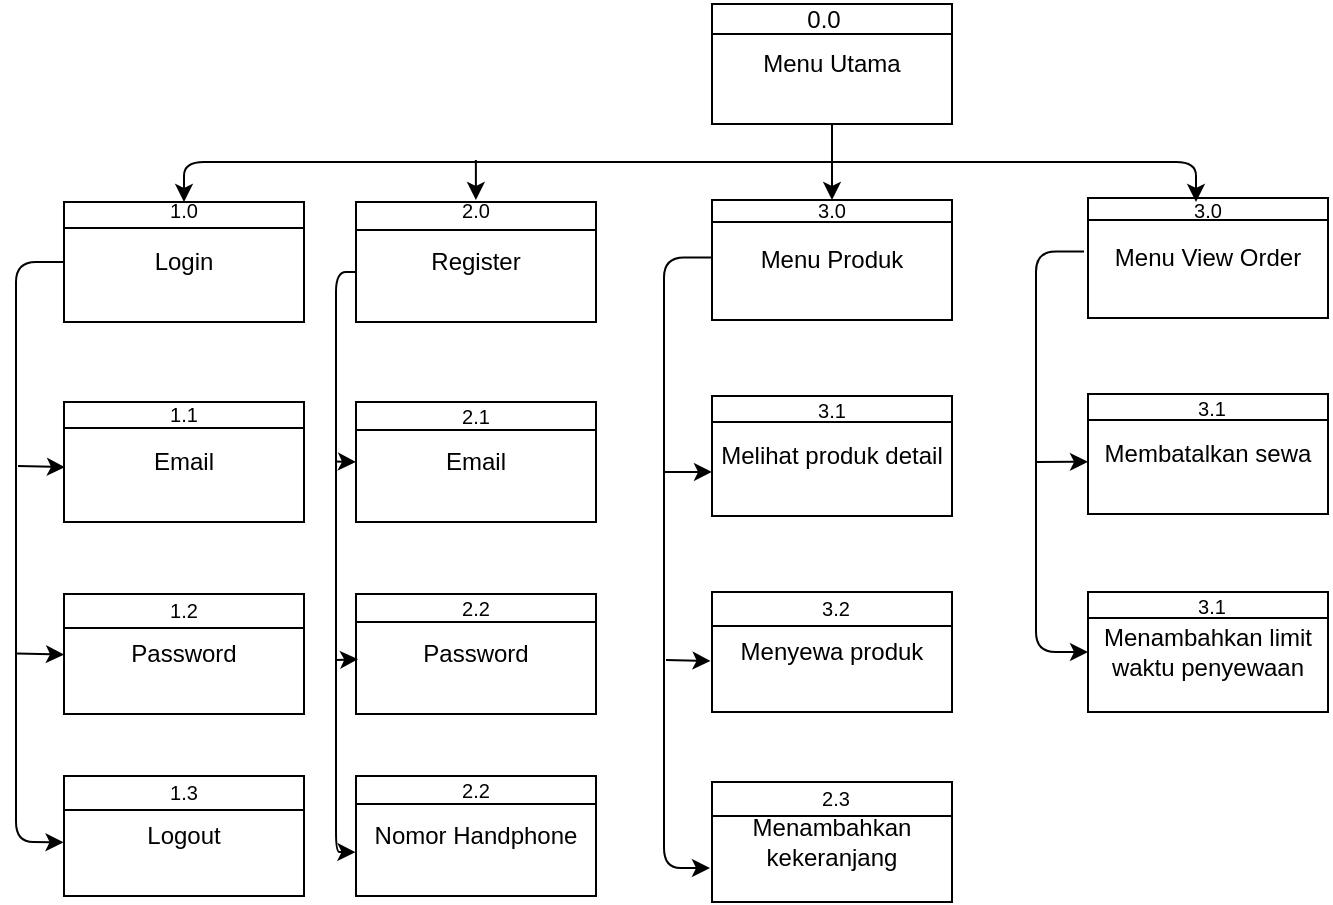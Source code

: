 <mxfile version="14.6.0" type="device"><diagram id="lVv5iqUXCTrWjrHLMf5i" name="Page-1"><mxGraphModel dx="1032" dy="578" grid="1" gridSize="10" guides="1" tooltips="1" connect="1" arrows="1" fold="1" page="1" pageScale="1" pageWidth="827" pageHeight="1169" math="0" shadow="0"><root><mxCell id="0"/><mxCell id="1" parent="0"/><mxCell id="Bnqkddr9EwuMt8ZWQprq-1" value="Menu Utama" style="rounded=0;whiteSpace=wrap;html=1;" vertex="1" parent="1"><mxGeometry x="358" y="96" width="120" height="60" as="geometry"/></mxCell><mxCell id="Bnqkddr9EwuMt8ZWQprq-2" value="Login" style="rounded=0;whiteSpace=wrap;html=1;" vertex="1" parent="1"><mxGeometry x="34" y="195" width="120" height="60" as="geometry"/></mxCell><mxCell id="Bnqkddr9EwuMt8ZWQprq-3" value="Menu Produk" style="rounded=0;whiteSpace=wrap;html=1;" vertex="1" parent="1"><mxGeometry x="358" y="194" width="120" height="60" as="geometry"/></mxCell><mxCell id="Bnqkddr9EwuMt8ZWQprq-4" value="Menu View Order" style="rounded=0;whiteSpace=wrap;html=1;" vertex="1" parent="1"><mxGeometry x="546" y="193" width="120" height="60" as="geometry"/></mxCell><mxCell id="Bnqkddr9EwuMt8ZWQprq-5" value="" style="endArrow=none;html=1;exitX=0;exitY=0.25;exitDx=0;exitDy=0;entryX=1;entryY=0.25;entryDx=0;entryDy=0;" edge="1" parent="1" source="Bnqkddr9EwuMt8ZWQprq-1" target="Bnqkddr9EwuMt8ZWQprq-1"><mxGeometry width="50" height="50" relative="1" as="geometry"><mxPoint x="368" y="260" as="sourcePoint"/><mxPoint x="418" y="210" as="targetPoint"/></mxGeometry></mxCell><mxCell id="Bnqkddr9EwuMt8ZWQprq-6" value="" style="endArrow=classic;startArrow=classic;html=1;exitX=0.5;exitY=0;exitDx=0;exitDy=0;" edge="1" parent="1" source="Bnqkddr9EwuMt8ZWQprq-2"><mxGeometry width="50" height="50" relative="1" as="geometry"><mxPoint x="162" y="175" as="sourcePoint"/><mxPoint x="600" y="195" as="targetPoint"/><Array as="points"><mxPoint x="94" y="175"/><mxPoint x="157" y="175"/><mxPoint x="600" y="175"/></Array></mxGeometry></mxCell><mxCell id="Bnqkddr9EwuMt8ZWQprq-7" value="" style="endArrow=classic;html=1;" edge="1" parent="1" source="Bnqkddr9EwuMt8ZWQprq-1" target="Bnqkddr9EwuMt8ZWQprq-3"><mxGeometry width="50" height="50" relative="1" as="geometry"><mxPoint x="367" y="323" as="sourcePoint"/><mxPoint x="359" y="186" as="targetPoint"/></mxGeometry></mxCell><mxCell id="Bnqkddr9EwuMt8ZWQprq-8" value="0.0" style="text;html=1;strokeColor=none;fillColor=none;align=center;verticalAlign=middle;whiteSpace=wrap;rounded=0;" vertex="1" parent="1"><mxGeometry x="394" y="94" width="40" height="20" as="geometry"/></mxCell><mxCell id="Bnqkddr9EwuMt8ZWQprq-9" value="" style="endArrow=none;html=1;exitX=0;exitY=0.25;exitDx=0;exitDy=0;entryX=1;entryY=0.25;entryDx=0;entryDy=0;" edge="1" parent="1"><mxGeometry width="50" height="50" relative="1" as="geometry"><mxPoint x="358" y="205.0" as="sourcePoint"/><mxPoint x="478" y="205.0" as="targetPoint"/></mxGeometry></mxCell><mxCell id="Bnqkddr9EwuMt8ZWQprq-10" value="" style="endArrow=none;html=1;exitX=0;exitY=0.25;exitDx=0;exitDy=0;entryX=1;entryY=0.25;entryDx=0;entryDy=0;" edge="1" parent="1"><mxGeometry width="50" height="50" relative="1" as="geometry"><mxPoint x="34" y="208" as="sourcePoint"/><mxPoint x="154" y="208" as="targetPoint"/></mxGeometry></mxCell><mxCell id="Bnqkddr9EwuMt8ZWQprq-11" value="" style="endArrow=none;html=1;exitX=0;exitY=0.25;exitDx=0;exitDy=0;entryX=1;entryY=0.25;entryDx=0;entryDy=0;" edge="1" parent="1"><mxGeometry width="50" height="50" relative="1" as="geometry"><mxPoint x="546" y="204.0" as="sourcePoint"/><mxPoint x="666" y="204.0" as="targetPoint"/></mxGeometry></mxCell><mxCell id="Bnqkddr9EwuMt8ZWQprq-12" value="&lt;span style=&quot;font-size: 10px&quot;&gt;3.0&lt;/span&gt;" style="text;html=1;strokeColor=none;fillColor=none;align=center;verticalAlign=middle;whiteSpace=wrap;rounded=0;" vertex="1" parent="1"><mxGeometry x="398" y="189" width="40" height="20" as="geometry"/></mxCell><mxCell id="Bnqkddr9EwuMt8ZWQprq-13" value="&lt;span style=&quot;font-size: 10px&quot;&gt;1.0&lt;/span&gt;" style="text;html=1;strokeColor=none;fillColor=none;align=center;verticalAlign=middle;whiteSpace=wrap;rounded=0;" vertex="1" parent="1"><mxGeometry x="74" y="189" width="40" height="20" as="geometry"/></mxCell><mxCell id="Bnqkddr9EwuMt8ZWQprq-14" value="&lt;span style=&quot;font-size: 10px&quot;&gt;3.0&lt;/span&gt;" style="text;html=1;strokeColor=none;fillColor=none;align=center;verticalAlign=middle;whiteSpace=wrap;rounded=0;" vertex="1" parent="1"><mxGeometry x="586" y="194" width="40" height="9" as="geometry"/></mxCell><mxCell id="Bnqkddr9EwuMt8ZWQprq-15" value="Email" style="rounded=0;whiteSpace=wrap;html=1;" vertex="1" parent="1"><mxGeometry x="34" y="295" width="120" height="60" as="geometry"/></mxCell><mxCell id="Bnqkddr9EwuMt8ZWQprq-16" value="" style="endArrow=none;html=1;exitX=0;exitY=0.25;exitDx=0;exitDy=0;entryX=1;entryY=0.25;entryDx=0;entryDy=0;" edge="1" parent="1"><mxGeometry width="50" height="50" relative="1" as="geometry"><mxPoint x="34" y="308" as="sourcePoint"/><mxPoint x="154" y="308" as="targetPoint"/></mxGeometry></mxCell><mxCell id="Bnqkddr9EwuMt8ZWQprq-17" value="Password" style="rounded=0;whiteSpace=wrap;html=1;" vertex="1" parent="1"><mxGeometry x="34" y="391" width="120" height="60" as="geometry"/></mxCell><mxCell id="Bnqkddr9EwuMt8ZWQprq-18" value="" style="endArrow=none;html=1;exitX=0;exitY=0.25;exitDx=0;exitDy=0;entryX=1;entryY=0.25;entryDx=0;entryDy=0;" edge="1" parent="1"><mxGeometry width="50" height="50" relative="1" as="geometry"><mxPoint x="34" y="408" as="sourcePoint"/><mxPoint x="154" y="408" as="targetPoint"/></mxGeometry></mxCell><mxCell id="Bnqkddr9EwuMt8ZWQprq-19" value="Melihat produk detail" style="rounded=0;whiteSpace=wrap;html=1;" vertex="1" parent="1"><mxGeometry x="358" y="292" width="120" height="60" as="geometry"/></mxCell><mxCell id="Bnqkddr9EwuMt8ZWQprq-20" value="" style="endArrow=none;html=1;exitX=0;exitY=0.25;exitDx=0;exitDy=0;entryX=1;entryY=0.25;entryDx=0;entryDy=0;" edge="1" parent="1"><mxGeometry width="50" height="50" relative="1" as="geometry"><mxPoint x="358" y="305.0" as="sourcePoint"/><mxPoint x="478" y="305.0" as="targetPoint"/></mxGeometry></mxCell><mxCell id="Bnqkddr9EwuMt8ZWQprq-21" value="Menyewa produk" style="rounded=0;whiteSpace=wrap;html=1;" vertex="1" parent="1"><mxGeometry x="358" y="390" width="120" height="60" as="geometry"/></mxCell><mxCell id="Bnqkddr9EwuMt8ZWQprq-22" value="" style="endArrow=none;html=1;exitX=0;exitY=0.25;exitDx=0;exitDy=0;entryX=1;entryY=0.25;entryDx=0;entryDy=0;" edge="1" parent="1"><mxGeometry width="50" height="50" relative="1" as="geometry"><mxPoint x="358" y="407" as="sourcePoint"/><mxPoint x="478" y="407" as="targetPoint"/></mxGeometry></mxCell><mxCell id="Bnqkddr9EwuMt8ZWQprq-23" value="Membatalkan sewa" style="rounded=0;whiteSpace=wrap;html=1;" vertex="1" parent="1"><mxGeometry x="546" y="291" width="120" height="60" as="geometry"/></mxCell><mxCell id="Bnqkddr9EwuMt8ZWQprq-24" value="" style="endArrow=none;html=1;exitX=0;exitY=0.25;exitDx=0;exitDy=0;entryX=1;entryY=0.25;entryDx=0;entryDy=0;" edge="1" parent="1"><mxGeometry width="50" height="50" relative="1" as="geometry"><mxPoint x="546" y="304.0" as="sourcePoint"/><mxPoint x="666" y="304.0" as="targetPoint"/></mxGeometry></mxCell><mxCell id="Bnqkddr9EwuMt8ZWQprq-25" value="&lt;span style=&quot;font-size: 10px&quot;&gt;1.1&lt;/span&gt;" style="text;html=1;strokeColor=none;fillColor=none;align=center;verticalAlign=middle;whiteSpace=wrap;rounded=0;" vertex="1" parent="1"><mxGeometry x="74" y="291" width="40" height="19" as="geometry"/></mxCell><mxCell id="Bnqkddr9EwuMt8ZWQprq-26" value="&lt;span style=&quot;font-size: 10px&quot;&gt;1.2&lt;/span&gt;" style="text;html=1;strokeColor=none;fillColor=none;align=center;verticalAlign=middle;whiteSpace=wrap;rounded=0;" vertex="1" parent="1"><mxGeometry x="74" y="389" width="40" height="20" as="geometry"/></mxCell><mxCell id="Bnqkddr9EwuMt8ZWQprq-27" value="&lt;span style=&quot;font-size: 10px&quot;&gt;3.1&lt;/span&gt;" style="text;html=1;strokeColor=none;fillColor=none;align=center;verticalAlign=middle;whiteSpace=wrap;rounded=0;" vertex="1" parent="1"><mxGeometry x="398" y="289" width="40" height="20" as="geometry"/></mxCell><mxCell id="Bnqkddr9EwuMt8ZWQprq-28" value="&lt;span style=&quot;font-size: 10px&quot;&gt;3.2&lt;/span&gt;" style="text;html=1;strokeColor=none;fillColor=none;align=center;verticalAlign=middle;whiteSpace=wrap;rounded=0;" vertex="1" parent="1"><mxGeometry x="400" y="388" width="40" height="20" as="geometry"/></mxCell><mxCell id="Bnqkddr9EwuMt8ZWQprq-29" value="&lt;span style=&quot;font-size: 10px&quot;&gt;3.1&lt;/span&gt;" style="text;html=1;strokeColor=none;fillColor=none;align=center;verticalAlign=middle;whiteSpace=wrap;rounded=0;" vertex="1" parent="1"><mxGeometry x="588" y="288" width="40" height="20" as="geometry"/></mxCell><mxCell id="Bnqkddr9EwuMt8ZWQprq-30" value="Menambahkan kekeranjang" style="rounded=0;whiteSpace=wrap;html=1;" vertex="1" parent="1"><mxGeometry x="358" y="485" width="120" height="60" as="geometry"/></mxCell><mxCell id="Bnqkddr9EwuMt8ZWQprq-31" value="" style="endArrow=none;html=1;exitX=0;exitY=0.25;exitDx=0;exitDy=0;entryX=1;entryY=0.25;entryDx=0;entryDy=0;" edge="1" parent="1"><mxGeometry width="50" height="50" relative="1" as="geometry"><mxPoint x="358" y="502" as="sourcePoint"/><mxPoint x="478" y="502" as="targetPoint"/></mxGeometry></mxCell><mxCell id="Bnqkddr9EwuMt8ZWQprq-32" value="&lt;span style=&quot;font-size: 10px&quot;&gt;2.3&lt;/span&gt;" style="text;html=1;strokeColor=none;fillColor=none;align=center;verticalAlign=middle;whiteSpace=wrap;rounded=0;" vertex="1" parent="1"><mxGeometry x="400" y="483" width="40" height="20" as="geometry"/></mxCell><mxCell id="Bnqkddr9EwuMt8ZWQprq-33" value="" style="endArrow=classic;html=1;exitX=0;exitY=0.5;exitDx=0;exitDy=0;entryX=-0.002;entryY=0.552;entryDx=0;entryDy=0;entryPerimeter=0;" edge="1" parent="1" source="Bnqkddr9EwuMt8ZWQprq-2" target="Bnqkddr9EwuMt8ZWQprq-49"><mxGeometry width="50" height="50" relative="1" as="geometry"><mxPoint x="349" y="396" as="sourcePoint"/><mxPoint x="399" y="346" as="targetPoint"/><Array as="points"><mxPoint x="10" y="225"/><mxPoint x="10" y="427"/><mxPoint x="10" y="515"/></Array></mxGeometry></mxCell><mxCell id="Bnqkddr9EwuMt8ZWQprq-34" value="" style="endArrow=classic;html=1;entryX=0.004;entryY=0.543;entryDx=0;entryDy=0;entryPerimeter=0;" edge="1" parent="1" target="Bnqkddr9EwuMt8ZWQprq-15"><mxGeometry width="50" height="50" relative="1" as="geometry"><mxPoint x="11" y="327" as="sourcePoint"/><mxPoint x="399" y="346" as="targetPoint"/></mxGeometry></mxCell><mxCell id="Bnqkddr9EwuMt8ZWQprq-35" value="" style="endArrow=classic;html=1;exitX=0;exitY=0.5;exitDx=0;exitDy=0;" edge="1" parent="1"><mxGeometry width="50" height="50" relative="1" as="geometry"><mxPoint x="358" y="222.76" as="sourcePoint"/><mxPoint x="357" y="528" as="targetPoint"/><Array as="points"><mxPoint x="334" y="222.76"/><mxPoint x="334" y="528"/></Array></mxGeometry></mxCell><mxCell id="Bnqkddr9EwuMt8ZWQprq-36" value="" style="endArrow=classic;html=1;entryX=0;entryY=0.633;entryDx=0;entryDy=0;entryPerimeter=0;" edge="1" parent="1" target="Bnqkddr9EwuMt8ZWQprq-19"><mxGeometry width="50" height="50" relative="1" as="geometry"><mxPoint x="334" y="330.0" as="sourcePoint"/><mxPoint x="276" y="339" as="targetPoint"/></mxGeometry></mxCell><mxCell id="Bnqkddr9EwuMt8ZWQprq-37" value="" style="endArrow=classic;html=1;entryX=-0.006;entryY=0.575;entryDx=0;entryDy=0;entryPerimeter=0;" edge="1" parent="1" target="Bnqkddr9EwuMt8ZWQprq-21"><mxGeometry width="50" height="50" relative="1" as="geometry"><mxPoint x="335" y="424" as="sourcePoint"/><mxPoint x="276" y="339" as="targetPoint"/></mxGeometry></mxCell><mxCell id="Bnqkddr9EwuMt8ZWQprq-38" value="" style="endArrow=classic;html=1;exitX=0;exitY=0.5;exitDx=0;exitDy=0;entryX=0;entryY=0.5;entryDx=0;entryDy=0;" edge="1" parent="1" target="Bnqkddr9EwuMt8ZWQprq-40"><mxGeometry width="50" height="50" relative="1" as="geometry"><mxPoint x="544.0" y="219.76" as="sourcePoint"/><mxPoint x="542.92" y="422.24" as="targetPoint"/><Array as="points"><mxPoint x="520" y="219.76"/><mxPoint x="520" y="321"/><mxPoint x="520" y="420"/></Array></mxGeometry></mxCell><mxCell id="Bnqkddr9EwuMt8ZWQprq-40" value="Menambahkan limit waktu penyewaan" style="rounded=0;whiteSpace=wrap;html=1;" vertex="1" parent="1"><mxGeometry x="546" y="390" width="120" height="60" as="geometry"/></mxCell><mxCell id="Bnqkddr9EwuMt8ZWQprq-41" value="" style="endArrow=none;html=1;exitX=0;exitY=0.25;exitDx=0;exitDy=0;entryX=1;entryY=0.25;entryDx=0;entryDy=0;" edge="1" parent="1"><mxGeometry width="50" height="50" relative="1" as="geometry"><mxPoint x="546" y="403.0" as="sourcePoint"/><mxPoint x="666" y="403.0" as="targetPoint"/></mxGeometry></mxCell><mxCell id="Bnqkddr9EwuMt8ZWQprq-42" value="&lt;span style=&quot;font-size: 10px&quot;&gt;3.1&lt;/span&gt;" style="text;html=1;strokeColor=none;fillColor=none;align=center;verticalAlign=middle;whiteSpace=wrap;rounded=0;" vertex="1" parent="1"><mxGeometry x="588" y="387" width="40" height="20" as="geometry"/></mxCell><mxCell id="Bnqkddr9EwuMt8ZWQprq-43" value="Register" style="rounded=0;whiteSpace=wrap;html=1;" vertex="1" parent="1"><mxGeometry x="180" y="195" width="120" height="60" as="geometry"/></mxCell><mxCell id="Bnqkddr9EwuMt8ZWQprq-44" value="" style="endArrow=none;html=1;exitX=0;exitY=0.25;exitDx=0;exitDy=0;entryX=1;entryY=0.25;entryDx=0;entryDy=0;" edge="1" parent="1"><mxGeometry width="50" height="50" relative="1" as="geometry"><mxPoint x="180" y="209" as="sourcePoint"/><mxPoint x="300" y="209" as="targetPoint"/></mxGeometry></mxCell><mxCell id="Bnqkddr9EwuMt8ZWQprq-47" value="" style="endArrow=classic;html=1;" edge="1" parent="1"><mxGeometry width="50" height="50" relative="1" as="geometry"><mxPoint x="239.94" y="174" as="sourcePoint"/><mxPoint x="239.94" y="194" as="targetPoint"/><Array as="points"/></mxGeometry></mxCell><mxCell id="Bnqkddr9EwuMt8ZWQprq-48" value="&lt;span style=&quot;font-size: 10px&quot;&gt;2.0&lt;/span&gt;" style="text;html=1;strokeColor=none;fillColor=none;align=center;verticalAlign=middle;whiteSpace=wrap;rounded=0;" vertex="1" parent="1"><mxGeometry x="220" y="189" width="40" height="20" as="geometry"/></mxCell><mxCell id="Bnqkddr9EwuMt8ZWQprq-49" value="Logout" style="rounded=0;whiteSpace=wrap;html=1;" vertex="1" parent="1"><mxGeometry x="34" y="482" width="120" height="60" as="geometry"/></mxCell><mxCell id="Bnqkddr9EwuMt8ZWQprq-50" value="" style="endArrow=none;html=1;exitX=0;exitY=0.25;exitDx=0;exitDy=0;entryX=1;entryY=0.25;entryDx=0;entryDy=0;" edge="1" parent="1"><mxGeometry width="50" height="50" relative="1" as="geometry"><mxPoint x="34" y="499" as="sourcePoint"/><mxPoint x="154" y="499" as="targetPoint"/></mxGeometry></mxCell><mxCell id="Bnqkddr9EwuMt8ZWQprq-51" value="&lt;span style=&quot;font-size: 10px&quot;&gt;1.3&lt;/span&gt;" style="text;html=1;strokeColor=none;fillColor=none;align=center;verticalAlign=middle;whiteSpace=wrap;rounded=0;" vertex="1" parent="1"><mxGeometry x="74" y="480" width="40" height="20" as="geometry"/></mxCell><mxCell id="Bnqkddr9EwuMt8ZWQprq-52" value="Email" style="rounded=0;whiteSpace=wrap;html=1;" vertex="1" parent="1"><mxGeometry x="180" y="295" width="120" height="60" as="geometry"/></mxCell><mxCell id="Bnqkddr9EwuMt8ZWQprq-53" value="" style="endArrow=none;html=1;exitX=0;exitY=0.25;exitDx=0;exitDy=0;entryX=1;entryY=0.25;entryDx=0;entryDy=0;" edge="1" parent="1"><mxGeometry width="50" height="50" relative="1" as="geometry"><mxPoint x="180" y="309" as="sourcePoint"/><mxPoint x="300" y="309" as="targetPoint"/></mxGeometry></mxCell><mxCell id="Bnqkddr9EwuMt8ZWQprq-54" value="Password" style="rounded=0;whiteSpace=wrap;html=1;" vertex="1" parent="1"><mxGeometry x="180" y="391" width="120" height="60" as="geometry"/></mxCell><mxCell id="Bnqkddr9EwuMt8ZWQprq-55" value="" style="endArrow=none;html=1;exitX=0;exitY=0.25;exitDx=0;exitDy=0;entryX=1;entryY=0.25;entryDx=0;entryDy=0;" edge="1" parent="1"><mxGeometry width="50" height="50" relative="1" as="geometry"><mxPoint x="180" y="405" as="sourcePoint"/><mxPoint x="300" y="405" as="targetPoint"/></mxGeometry></mxCell><mxCell id="Bnqkddr9EwuMt8ZWQprq-58" value="&lt;span style=&quot;font-size: 10px&quot;&gt;2.1&lt;/span&gt;" style="text;html=1;strokeColor=none;fillColor=none;align=center;verticalAlign=middle;whiteSpace=wrap;rounded=0;" vertex="1" parent="1"><mxGeometry x="220" y="292" width="40" height="20" as="geometry"/></mxCell><mxCell id="Bnqkddr9EwuMt8ZWQprq-59" value="&lt;span style=&quot;font-size: 10px&quot;&gt;2.2&lt;/span&gt;" style="text;html=1;strokeColor=none;fillColor=none;align=center;verticalAlign=middle;whiteSpace=wrap;rounded=0;" vertex="1" parent="1"><mxGeometry x="220" y="388" width="40" height="20" as="geometry"/></mxCell><mxCell id="Bnqkddr9EwuMt8ZWQprq-60" value="Nomor Handphone" style="rounded=0;whiteSpace=wrap;html=1;" vertex="1" parent="1"><mxGeometry x="180" y="482" width="120" height="60" as="geometry"/></mxCell><mxCell id="Bnqkddr9EwuMt8ZWQprq-61" value="" style="endArrow=none;html=1;exitX=0;exitY=0.25;exitDx=0;exitDy=0;entryX=1;entryY=0.25;entryDx=0;entryDy=0;" edge="1" parent="1"><mxGeometry width="50" height="50" relative="1" as="geometry"><mxPoint x="180" y="496" as="sourcePoint"/><mxPoint x="300" y="496" as="targetPoint"/></mxGeometry></mxCell><mxCell id="Bnqkddr9EwuMt8ZWQprq-62" value="&lt;span style=&quot;font-size: 10px&quot;&gt;2.2&lt;/span&gt;" style="text;html=1;strokeColor=none;fillColor=none;align=center;verticalAlign=middle;whiteSpace=wrap;rounded=0;" vertex="1" parent="1"><mxGeometry x="220" y="479" width="40" height="20" as="geometry"/></mxCell><mxCell id="Bnqkddr9EwuMt8ZWQprq-63" value="" style="endArrow=classic;html=1;exitX=0;exitY=0.5;exitDx=0;exitDy=0;entryX=-0.002;entryY=0.552;entryDx=0;entryDy=0;entryPerimeter=0;" edge="1" parent="1"><mxGeometry width="50" height="50" relative="1" as="geometry"><mxPoint x="180" y="230" as="sourcePoint"/><mxPoint x="179.76" y="520.12" as="targetPoint"/><Array as="points"><mxPoint x="170" y="230"/><mxPoint x="170" y="520"/></Array></mxGeometry></mxCell><mxCell id="Bnqkddr9EwuMt8ZWQprq-64" value="" style="endArrow=classic;html=1;" edge="1" parent="1"><mxGeometry width="50" height="50" relative="1" as="geometry"><mxPoint x="170" y="324.77" as="sourcePoint"/><mxPoint x="180" y="325" as="targetPoint"/></mxGeometry></mxCell><mxCell id="Bnqkddr9EwuMt8ZWQprq-65" value="" style="endArrow=classic;html=1;entryX=0.009;entryY=0.543;entryDx=0;entryDy=0;entryPerimeter=0;" edge="1" parent="1" target="Bnqkddr9EwuMt8ZWQprq-54"><mxGeometry width="50" height="50" relative="1" as="geometry"><mxPoint x="170" y="424" as="sourcePoint"/><mxPoint x="54.72" y="347.46" as="targetPoint"/></mxGeometry></mxCell><mxCell id="Bnqkddr9EwuMt8ZWQprq-66" value="" style="endArrow=classic;html=1;entryX=0.004;entryY=0.543;entryDx=0;entryDy=0;entryPerimeter=0;" edge="1" parent="1"><mxGeometry width="50" height="50" relative="1" as="geometry"><mxPoint x="10.52" y="420.71" as="sourcePoint"/><mxPoint x="34.0" y="421.29" as="targetPoint"/></mxGeometry></mxCell><mxCell id="Bnqkddr9EwuMt8ZWQprq-67" value="" style="endArrow=classic;html=1;entryX=0;entryY=0.633;entryDx=0;entryDy=0;entryPerimeter=0;" edge="1" parent="1"><mxGeometry width="50" height="50" relative="1" as="geometry"><mxPoint x="520" y="325" as="sourcePoint"/><mxPoint x="546" y="324.9" as="targetPoint"/></mxGeometry></mxCell></root></mxGraphModel></diagram></mxfile>